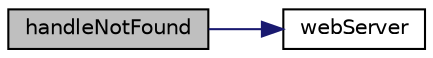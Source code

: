 digraph "handleNotFound"
{
  edge [fontname="Helvetica",fontsize="10",labelfontname="Helvetica",labelfontsize="10"];
  node [fontname="Helvetica",fontsize="10",shape=record];
  rankdir="LR";
  Node0 [label="handleNotFound",height=0.2,width=0.4,color="black", fillcolor="grey75", style="filled", fontcolor="black"];
  Node0 -> Node1 [color="midnightblue",fontsize="10",style="solid",fontname="Helvetica"];
  Node1 [label="webServer",height=0.2,width=0.4,color="black", fillcolor="white", style="filled",URL="$_my_web_server_8cpp.html#a1f3abdfd83b87f22b110196bcda621a6"];
}
